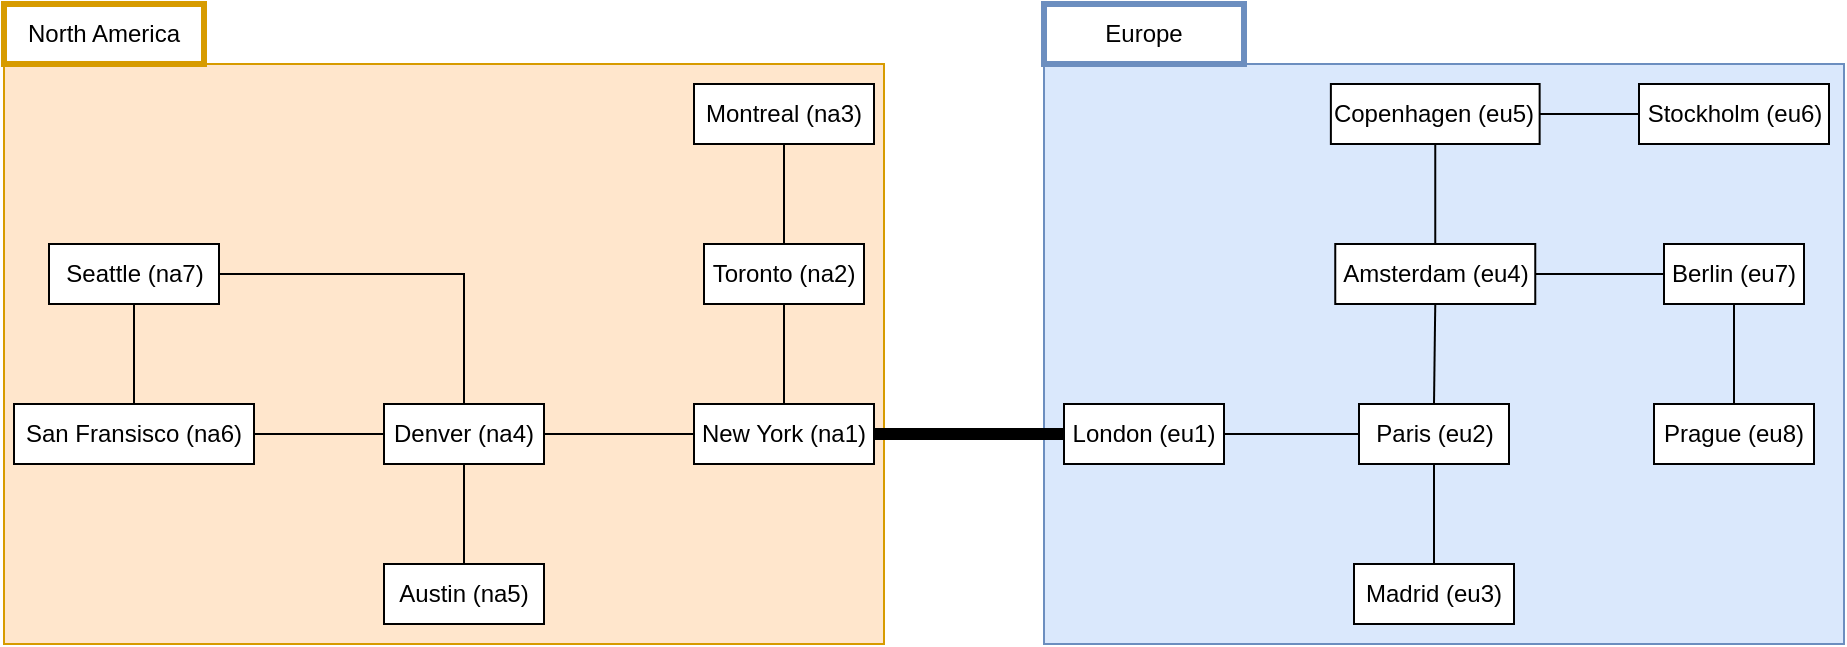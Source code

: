 <mxfile version="24.7.14">
  <diagram name="Page-1" id="BlmsvGikVQCTIIXthFgf">
    <mxGraphModel dx="2034" dy="666" grid="1" gridSize="10" guides="1" tooltips="1" connect="1" arrows="1" fold="1" page="1" pageScale="1" pageWidth="827" pageHeight="1169" math="0" shadow="0">
      <root>
        <mxCell id="0" />
        <mxCell id="1" parent="0" />
        <mxCell id="2WwWjKzcmu6_iILMLg2R-44" value="" style="rounded=0;whiteSpace=wrap;html=1;fillColor=#dae8fc;strokeColor=#6c8ebf;" vertex="1" parent="1">
          <mxGeometry x="200" y="120" width="400" height="290" as="geometry" />
        </mxCell>
        <mxCell id="2WwWjKzcmu6_iILMLg2R-43" value="" style="rounded=0;whiteSpace=wrap;html=1;fillColor=#ffe6cc;strokeColor=#d79b00;" vertex="1" parent="1">
          <mxGeometry x="-320" y="120" width="440" height="290" as="geometry" />
        </mxCell>
        <mxCell id="2WwWjKzcmu6_iILMLg2R-9" style="edgeStyle=orthogonalEdgeStyle;rounded=0;orthogonalLoop=1;jettySize=auto;html=1;endArrow=none;endFill=0;" edge="1" parent="1" source="2WwWjKzcmu6_iILMLg2R-1" target="2WwWjKzcmu6_iILMLg2R-8">
          <mxGeometry relative="1" as="geometry" />
        </mxCell>
        <mxCell id="2WwWjKzcmu6_iILMLg2R-1" value="Paris (eu2)" style="rounded=0;whiteSpace=wrap;html=1;" vertex="1" parent="1">
          <mxGeometry x="357.5" y="290" width="75" height="30" as="geometry" />
        </mxCell>
        <mxCell id="2WwWjKzcmu6_iILMLg2R-2" value="Amsterdam (eu4)" style="rounded=0;whiteSpace=wrap;html=1;" vertex="1" parent="1">
          <mxGeometry x="345.63" y="210" width="100" height="30" as="geometry" />
        </mxCell>
        <mxCell id="2WwWjKzcmu6_iILMLg2R-3" value="Copenhagen (eu5)" style="rounded=0;whiteSpace=wrap;html=1;" vertex="1" parent="1">
          <mxGeometry x="343.44" y="130" width="104.38" height="30" as="geometry" />
        </mxCell>
        <mxCell id="2WwWjKzcmu6_iILMLg2R-4" value="Stockholm (eu6)" style="rounded=0;whiteSpace=wrap;html=1;" vertex="1" parent="1">
          <mxGeometry x="497.5" y="130" width="95" height="30" as="geometry" />
        </mxCell>
        <mxCell id="2WwWjKzcmu6_iILMLg2R-5" value="Berlin (eu7)" style="rounded=0;whiteSpace=wrap;html=1;" vertex="1" parent="1">
          <mxGeometry x="510" y="210" width="70" height="30" as="geometry" />
        </mxCell>
        <mxCell id="2WwWjKzcmu6_iILMLg2R-6" value="Prague (eu8)" style="rounded=0;whiteSpace=wrap;html=1;" vertex="1" parent="1">
          <mxGeometry x="505" y="290" width="80" height="30" as="geometry" />
        </mxCell>
        <mxCell id="2WwWjKzcmu6_iILMLg2R-8" value="Madrid (eu3)" style="rounded=0;whiteSpace=wrap;html=1;" vertex="1" parent="1">
          <mxGeometry x="355" y="370" width="80" height="30" as="geometry" />
        </mxCell>
        <mxCell id="2WwWjKzcmu6_iILMLg2R-10" value="" style="endArrow=none;html=1;rounded=0;exitX=0.5;exitY=1;exitDx=0;exitDy=0;entryX=0.5;entryY=0;entryDx=0;entryDy=0;" edge="1" parent="1" source="2WwWjKzcmu6_iILMLg2R-2" target="2WwWjKzcmu6_iILMLg2R-1">
          <mxGeometry width="50" height="50" relative="1" as="geometry">
            <mxPoint x="340" y="340" as="sourcePoint" />
            <mxPoint x="390" y="290" as="targetPoint" />
          </mxGeometry>
        </mxCell>
        <mxCell id="2WwWjKzcmu6_iILMLg2R-11" value="" style="endArrow=none;html=1;rounded=0;exitX=0.5;exitY=1;exitDx=0;exitDy=0;entryX=0.5;entryY=0;entryDx=0;entryDy=0;" edge="1" parent="1" source="2WwWjKzcmu6_iILMLg2R-3" target="2WwWjKzcmu6_iILMLg2R-2">
          <mxGeometry width="50" height="50" relative="1" as="geometry">
            <mxPoint x="405" y="210" as="sourcePoint" />
            <mxPoint x="405" y="300" as="targetPoint" />
          </mxGeometry>
        </mxCell>
        <mxCell id="2WwWjKzcmu6_iILMLg2R-13" value="" style="endArrow=none;html=1;rounded=0;exitX=0;exitY=0.5;exitDx=0;exitDy=0;entryX=1;entryY=0.5;entryDx=0;entryDy=0;" edge="1" parent="1" source="2WwWjKzcmu6_iILMLg2R-4" target="2WwWjKzcmu6_iILMLg2R-3">
          <mxGeometry width="50" height="50" relative="1" as="geometry">
            <mxPoint x="405" y="110" as="sourcePoint" />
            <mxPoint x="405" y="180" as="targetPoint" />
          </mxGeometry>
        </mxCell>
        <mxCell id="2WwWjKzcmu6_iILMLg2R-15" value="" style="endArrow=none;html=1;rounded=0;exitX=1;exitY=0.5;exitDx=0;exitDy=0;entryX=0;entryY=0.5;entryDx=0;entryDy=0;" edge="1" parent="1" source="2WwWjKzcmu6_iILMLg2R-2" target="2WwWjKzcmu6_iILMLg2R-5">
          <mxGeometry width="50" height="50" relative="1" as="geometry">
            <mxPoint x="560" y="180" as="sourcePoint" />
            <mxPoint x="560" y="110" as="targetPoint" />
          </mxGeometry>
        </mxCell>
        <mxCell id="2WwWjKzcmu6_iILMLg2R-17" value="" style="endArrow=none;html=1;rounded=0;exitX=0.5;exitY=1;exitDx=0;exitDy=0;entryX=0.5;entryY=0;entryDx=0;entryDy=0;" edge="1" parent="1" source="2WwWjKzcmu6_iILMLg2R-5" target="2WwWjKzcmu6_iILMLg2R-6">
          <mxGeometry width="50" height="50" relative="1" as="geometry">
            <mxPoint x="600" y="195" as="sourcePoint" />
            <mxPoint x="660" y="195" as="targetPoint" />
          </mxGeometry>
        </mxCell>
        <mxCell id="2WwWjKzcmu6_iILMLg2R-19" value="London (eu1)" style="rounded=0;whiteSpace=wrap;html=1;" vertex="1" parent="1">
          <mxGeometry x="210" y="290" width="80" height="30" as="geometry" />
        </mxCell>
        <mxCell id="2WwWjKzcmu6_iILMLg2R-20" value="" style="endArrow=none;html=1;rounded=0;exitX=0;exitY=0.5;exitDx=0;exitDy=0;entryX=1;entryY=0.5;entryDx=0;entryDy=0;" edge="1" parent="1" source="2WwWjKzcmu6_iILMLg2R-1" target="2WwWjKzcmu6_iILMLg2R-19">
          <mxGeometry width="50" height="50" relative="1" as="geometry">
            <mxPoint x="520" y="315" as="sourcePoint" />
            <mxPoint x="430" y="315" as="targetPoint" />
          </mxGeometry>
        </mxCell>
        <mxCell id="2WwWjKzcmu6_iILMLg2R-21" value="New York (na1)" style="rounded=0;whiteSpace=wrap;html=1;" vertex="1" parent="1">
          <mxGeometry x="25" y="290" width="90" height="30" as="geometry" />
        </mxCell>
        <mxCell id="2WwWjKzcmu6_iILMLg2R-22" value="Montreal (na3)" style="rounded=0;whiteSpace=wrap;html=1;" vertex="1" parent="1">
          <mxGeometry x="25" y="130" width="90" height="30" as="geometry" />
        </mxCell>
        <mxCell id="2WwWjKzcmu6_iILMLg2R-24" value="Toronto (na2)" style="rounded=0;whiteSpace=wrap;html=1;" vertex="1" parent="1">
          <mxGeometry x="30" y="210" width="80" height="30" as="geometry" />
        </mxCell>
        <mxCell id="2WwWjKzcmu6_iILMLg2R-25" value="Austin (na5)" style="rounded=0;whiteSpace=wrap;html=1;" vertex="1" parent="1">
          <mxGeometry x="-130" y="370" width="80" height="30" as="geometry" />
        </mxCell>
        <mxCell id="2WwWjKzcmu6_iILMLg2R-27" value="San Fransisco (na6)" style="rounded=0;whiteSpace=wrap;html=1;" vertex="1" parent="1">
          <mxGeometry x="-315" y="290" width="120" height="30" as="geometry" />
        </mxCell>
        <mxCell id="2WwWjKzcmu6_iILMLg2R-42" style="edgeStyle=orthogonalEdgeStyle;rounded=0;orthogonalLoop=1;jettySize=auto;html=1;entryX=0.5;entryY=0;entryDx=0;entryDy=0;endArrow=none;endFill=0;" edge="1" parent="1" source="2WwWjKzcmu6_iILMLg2R-28" target="2WwWjKzcmu6_iILMLg2R-31">
          <mxGeometry relative="1" as="geometry" />
        </mxCell>
        <mxCell id="2WwWjKzcmu6_iILMLg2R-28" value="Seattle (na7)" style="rounded=0;whiteSpace=wrap;html=1;" vertex="1" parent="1">
          <mxGeometry x="-297.5" y="210" width="85" height="30" as="geometry" />
        </mxCell>
        <mxCell id="2WwWjKzcmu6_iILMLg2R-31" value="Denver (na4)" style="rounded=0;whiteSpace=wrap;html=1;" vertex="1" parent="1">
          <mxGeometry x="-130" y="290" width="80" height="30" as="geometry" />
        </mxCell>
        <mxCell id="2WwWjKzcmu6_iILMLg2R-32" value="" style="endArrow=none;html=1;rounded=0;exitX=0;exitY=0.5;exitDx=0;exitDy=0;entryX=1;entryY=0.5;entryDx=0;entryDy=0;strokeWidth=6;" edge="1" parent="1" source="2WwWjKzcmu6_iILMLg2R-19" target="2WwWjKzcmu6_iILMLg2R-21">
          <mxGeometry width="50" height="50" relative="1" as="geometry">
            <mxPoint x="240" y="330" as="sourcePoint" />
            <mxPoint x="160" y="330" as="targetPoint" />
          </mxGeometry>
        </mxCell>
        <mxCell id="2WwWjKzcmu6_iILMLg2R-35" value="" style="endArrow=none;html=1;rounded=0;exitX=0.5;exitY=1;exitDx=0;exitDy=0;entryX=0.5;entryY=0;entryDx=0;entryDy=0;" edge="1" parent="1" source="2WwWjKzcmu6_iILMLg2R-24" target="2WwWjKzcmu6_iILMLg2R-21">
          <mxGeometry width="50" height="50" relative="1" as="geometry">
            <mxPoint x="150" y="190" as="sourcePoint" />
            <mxPoint x="150" y="280" as="targetPoint" />
          </mxGeometry>
        </mxCell>
        <mxCell id="2WwWjKzcmu6_iILMLg2R-36" value="" style="endArrow=none;html=1;rounded=0;entryX=0.5;entryY=0;entryDx=0;entryDy=0;exitX=0.5;exitY=1;exitDx=0;exitDy=0;" edge="1" parent="1" source="2WwWjKzcmu6_iILMLg2R-22" target="2WwWjKzcmu6_iILMLg2R-24">
          <mxGeometry width="50" height="50" relative="1" as="geometry">
            <mxPoint x="70" y="120" as="sourcePoint" />
            <mxPoint x="80" y="300" as="targetPoint" />
          </mxGeometry>
        </mxCell>
        <mxCell id="2WwWjKzcmu6_iILMLg2R-37" value="" style="endArrow=none;html=1;rounded=0;entryX=0.5;entryY=0;entryDx=0;entryDy=0;exitX=0.5;exitY=1;exitDx=0;exitDy=0;" edge="1" parent="1" source="2WwWjKzcmu6_iILMLg2R-28" target="2WwWjKzcmu6_iILMLg2R-27">
          <mxGeometry width="50" height="50" relative="1" as="geometry">
            <mxPoint x="80" y="110" as="sourcePoint" />
            <mxPoint x="80" y="180" as="targetPoint" />
          </mxGeometry>
        </mxCell>
        <mxCell id="2WwWjKzcmu6_iILMLg2R-38" value="" style="endArrow=none;html=1;rounded=0;entryX=1;entryY=0.5;entryDx=0;entryDy=0;exitX=0;exitY=0.5;exitDx=0;exitDy=0;" edge="1" parent="1" source="2WwWjKzcmu6_iILMLg2R-31" target="2WwWjKzcmu6_iILMLg2R-27">
          <mxGeometry width="50" height="50" relative="1" as="geometry">
            <mxPoint x="-260" y="210" as="sourcePoint" />
            <mxPoint x="-260" y="300" as="targetPoint" />
          </mxGeometry>
        </mxCell>
        <mxCell id="2WwWjKzcmu6_iILMLg2R-39" value="" style="endArrow=none;html=1;rounded=0;entryX=0.5;entryY=0;entryDx=0;entryDy=0;exitX=0.5;exitY=1;exitDx=0;exitDy=0;" edge="1" parent="1" source="2WwWjKzcmu6_iILMLg2R-31" target="2WwWjKzcmu6_iILMLg2R-25">
          <mxGeometry width="50" height="50" relative="1" as="geometry">
            <mxPoint x="-120" y="315" as="sourcePoint" />
            <mxPoint x="-210" y="315" as="targetPoint" />
          </mxGeometry>
        </mxCell>
        <mxCell id="2WwWjKzcmu6_iILMLg2R-40" value="" style="endArrow=none;html=1;rounded=0;entryX=0;entryY=0.5;entryDx=0;entryDy=0;exitX=1;exitY=0.5;exitDx=0;exitDy=0;" edge="1" parent="1" source="2WwWjKzcmu6_iILMLg2R-31" target="2WwWjKzcmu6_iILMLg2R-21">
          <mxGeometry width="50" height="50" relative="1" as="geometry">
            <mxPoint x="-80" y="330" as="sourcePoint" />
            <mxPoint x="-80" y="420" as="targetPoint" />
          </mxGeometry>
        </mxCell>
        <mxCell id="2WwWjKzcmu6_iILMLg2R-45" value="North America" style="rounded=0;whiteSpace=wrap;html=1;fillColor=default;strokeColor=#d79b00;strokeWidth=3;" vertex="1" parent="1">
          <mxGeometry x="-320" y="90" width="100" height="30" as="geometry" />
        </mxCell>
        <mxCell id="2WwWjKzcmu6_iILMLg2R-46" value="Europe" style="rounded=0;whiteSpace=wrap;html=1;fillColor=default;strokeColor=#6c8ebf;strokeWidth=3;" vertex="1" parent="1">
          <mxGeometry x="200" y="90" width="100" height="30" as="geometry" />
        </mxCell>
      </root>
    </mxGraphModel>
  </diagram>
</mxfile>
